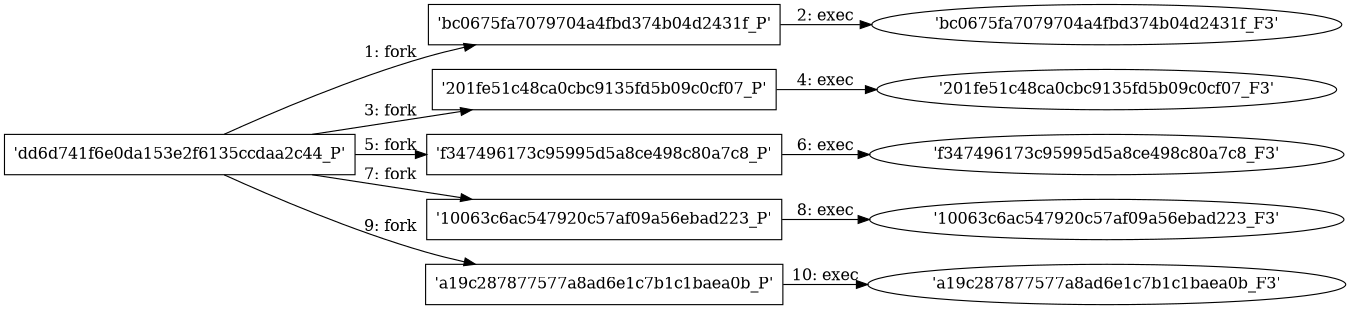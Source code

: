 digraph "D:\Learning\Paper\apt\基于CTI的攻击预警\Dataset\攻击图\ASGfromALLCTI\How do digital youth of the “app generation” learn, communicate, and express themselves.dot" {
rankdir="LR"
size="9"
fixedsize="false"
splines="true"
nodesep=0.3
ranksep=0
fontsize=10
overlap="scalexy"
engine= "neato"
	"'dd6d741f6e0da153e2f6135ccdaa2c44_P'" [node_type=Process shape=box]
	"'bc0675fa7079704a4fbd374b04d2431f_P'" [node_type=Process shape=box]
	"'dd6d741f6e0da153e2f6135ccdaa2c44_P'" -> "'bc0675fa7079704a4fbd374b04d2431f_P'" [label="1: fork"]
	"'bc0675fa7079704a4fbd374b04d2431f_P'" [node_type=Process shape=box]
	"'bc0675fa7079704a4fbd374b04d2431f_F3'" [node_type=File shape=ellipse]
	"'bc0675fa7079704a4fbd374b04d2431f_P'" -> "'bc0675fa7079704a4fbd374b04d2431f_F3'" [label="2: exec"]
	"'dd6d741f6e0da153e2f6135ccdaa2c44_P'" [node_type=Process shape=box]
	"'201fe51c48ca0cbc9135fd5b09c0cf07_P'" [node_type=Process shape=box]
	"'dd6d741f6e0da153e2f6135ccdaa2c44_P'" -> "'201fe51c48ca0cbc9135fd5b09c0cf07_P'" [label="3: fork"]
	"'201fe51c48ca0cbc9135fd5b09c0cf07_P'" [node_type=Process shape=box]
	"'201fe51c48ca0cbc9135fd5b09c0cf07_F3'" [node_type=File shape=ellipse]
	"'201fe51c48ca0cbc9135fd5b09c0cf07_P'" -> "'201fe51c48ca0cbc9135fd5b09c0cf07_F3'" [label="4: exec"]
	"'dd6d741f6e0da153e2f6135ccdaa2c44_P'" [node_type=Process shape=box]
	"'f347496173c95995d5a8ce498c80a7c8_P'" [node_type=Process shape=box]
	"'dd6d741f6e0da153e2f6135ccdaa2c44_P'" -> "'f347496173c95995d5a8ce498c80a7c8_P'" [label="5: fork"]
	"'f347496173c95995d5a8ce498c80a7c8_P'" [node_type=Process shape=box]
	"'f347496173c95995d5a8ce498c80a7c8_F3'" [node_type=File shape=ellipse]
	"'f347496173c95995d5a8ce498c80a7c8_P'" -> "'f347496173c95995d5a8ce498c80a7c8_F3'" [label="6: exec"]
	"'dd6d741f6e0da153e2f6135ccdaa2c44_P'" [node_type=Process shape=box]
	"'10063c6ac547920c57af09a56ebad223_P'" [node_type=Process shape=box]
	"'dd6d741f6e0da153e2f6135ccdaa2c44_P'" -> "'10063c6ac547920c57af09a56ebad223_P'" [label="7: fork"]
	"'10063c6ac547920c57af09a56ebad223_P'" [node_type=Process shape=box]
	"'10063c6ac547920c57af09a56ebad223_F3'" [node_type=File shape=ellipse]
	"'10063c6ac547920c57af09a56ebad223_P'" -> "'10063c6ac547920c57af09a56ebad223_F3'" [label="8: exec"]
	"'dd6d741f6e0da153e2f6135ccdaa2c44_P'" [node_type=Process shape=box]
	"'a19c287877577a8ad6e1c7b1c1baea0b_P'" [node_type=Process shape=box]
	"'dd6d741f6e0da153e2f6135ccdaa2c44_P'" -> "'a19c287877577a8ad6e1c7b1c1baea0b_P'" [label="9: fork"]
	"'a19c287877577a8ad6e1c7b1c1baea0b_P'" [node_type=Process shape=box]
	"'a19c287877577a8ad6e1c7b1c1baea0b_F3'" [node_type=File shape=ellipse]
	"'a19c287877577a8ad6e1c7b1c1baea0b_P'" -> "'a19c287877577a8ad6e1c7b1c1baea0b_F3'" [label="10: exec"]
}
